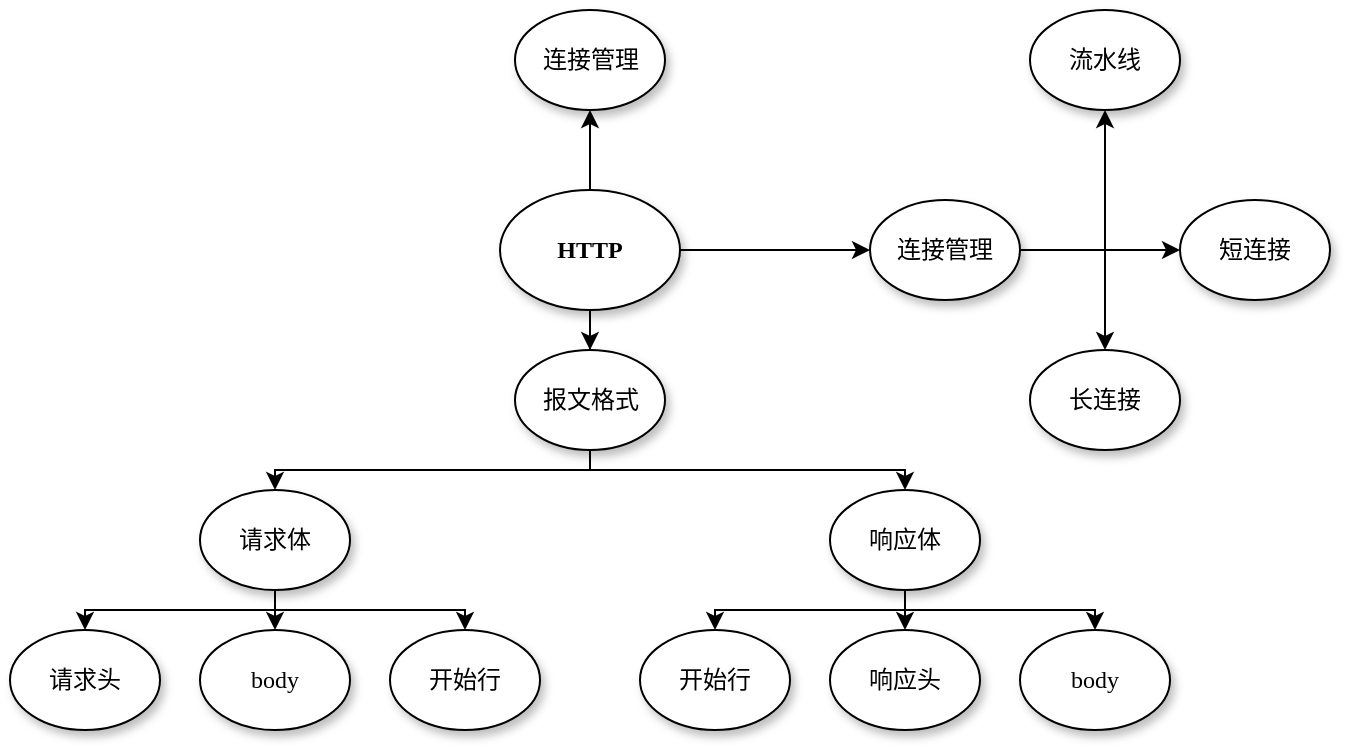 <mxfile version="15.1.2" type="github">
  <diagram name="Page-1" id="42789a77-a242-8287-6e28-9cd8cfd52e62">
    <mxGraphModel dx="1422" dy="1612" grid="1" gridSize="10" guides="1" tooltips="1" connect="1" arrows="1" fold="1" page="1" pageScale="1" pageWidth="1100" pageHeight="850" background="none" math="0" shadow="0">
      <root>
        <mxCell id="0" />
        <mxCell id="1" parent="0" />
        <mxCell id="kajrkSCXimUMeCV8fqdz-9" style="edgeStyle=orthogonalEdgeStyle;rounded=0;orthogonalLoop=1;jettySize=auto;html=1;entryDx=0;entryDy=0;noEdgeStyle=1;strokeColor=none;" parent="1" source="1ea317790d2ca983-1" target="1ea317790d2ca983-9" edge="1">
          <mxGeometry relative="1" as="geometry">
            <Array as="points">
              <mxPoint x="310" y="75" />
              <mxPoint x="310" y="95" />
            </Array>
          </mxGeometry>
        </mxCell>
        <mxCell id="kajrkSCXimUMeCV8fqdz-28" style="edgeStyle=orthogonalEdgeStyle;rounded=0;orthogonalLoop=1;jettySize=auto;html=1;strokeColor=#000000;" parent="1" source="1ea317790d2ca983-1" target="1ea317790d2ca983-9" edge="1">
          <mxGeometry relative="1" as="geometry">
            <Array as="points" />
          </mxGeometry>
        </mxCell>
        <mxCell id="kajrkSCXimUMeCV8fqdz-35" value="" style="edgeStyle=orthogonalEdgeStyle;rounded=0;orthogonalLoop=1;jettySize=auto;html=1;strokeColor=#000000;entryX=0;entryY=0.5;entryDx=0;entryDy=0;" parent="1" source="1ea317790d2ca983-1" target="kajrkSCXimUMeCV8fqdz-36" edge="1">
          <mxGeometry relative="1" as="geometry">
            <mxPoint x="435" y="50" as="targetPoint" />
          </mxGeometry>
        </mxCell>
        <mxCell id="kajrkSCXimUMeCV8fqdz-41" style="edgeStyle=orthogonalEdgeStyle;rounded=0;orthogonalLoop=1;jettySize=auto;html=1;exitX=0.5;exitY=0;exitDx=0;exitDy=0;entryX=0.5;entryY=1;entryDx=0;entryDy=0;strokeColor=#000000;" parent="1" source="1ea317790d2ca983-1" target="kajrkSCXimUMeCV8fqdz-40" edge="1">
          <mxGeometry relative="1" as="geometry" />
        </mxCell>
        <mxCell id="1ea317790d2ca983-1" value="HTTP" style="ellipse;whiteSpace=wrap;html=1;rounded=0;shadow=1;comic=0;labelBackgroundColor=none;strokeWidth=1;fontFamily=Verdana;fontSize=12;align=center;fontStyle=1" parent="1" vertex="1">
          <mxGeometry x="265" y="20" width="90" height="60" as="geometry" />
        </mxCell>
        <mxCell id="kajrkSCXimUMeCV8fqdz-10" style="edgeStyle=orthogonalEdgeStyle;rounded=0;orthogonalLoop=1;jettySize=auto;html=1;entryDx=0;entryDy=0;noEdgeStyle=1;" parent="1" source="1ea317790d2ca983-9" target="1ea317790d2ca983-10" edge="1">
          <mxGeometry relative="1" as="geometry">
            <Array as="points">
              <mxPoint x="310" y="145" />
              <mxPoint x="310" y="160" />
              <mxPoint x="152.5" y="160" />
              <mxPoint x="152.5" y="165" />
            </Array>
          </mxGeometry>
        </mxCell>
        <mxCell id="kajrkSCXimUMeCV8fqdz-19" value="" style="edgeStyle=orthogonalEdgeStyle;rounded=0;orthogonalLoop=1;jettySize=auto;html=1;noEdgeStyle=1;" parent="1" source="1ea317790d2ca983-9" target="kajrkSCXimUMeCV8fqdz-18" edge="1">
          <mxGeometry relative="1" as="geometry">
            <Array as="points">
              <mxPoint x="310" y="145" />
              <mxPoint x="310" y="160" />
              <mxPoint x="467.5" y="160" />
              <mxPoint x="467.5" y="165" />
            </Array>
          </mxGeometry>
        </mxCell>
        <mxCell id="1ea317790d2ca983-9" value="报文格式" style="ellipse;whiteSpace=wrap;html=1;rounded=0;shadow=1;comic=0;labelBackgroundColor=none;strokeWidth=1;fontFamily=Verdana;fontSize=12;align=center;" parent="1" vertex="1">
          <mxGeometry x="272.5" y="100" width="75" height="50" as="geometry" />
        </mxCell>
        <mxCell id="kajrkSCXimUMeCV8fqdz-30" style="edgeStyle=orthogonalEdgeStyle;rounded=0;orthogonalLoop=1;jettySize=auto;html=1;exitDx=0;exitDy=0;entryDx=0;entryDy=0;strokeColor=#000000;" parent="1" source="1ea317790d2ca983-10" target="kajrkSCXimUMeCV8fqdz-14" edge="1">
          <mxGeometry relative="1" as="geometry">
            <Array as="points">
              <mxPoint x="152.5" y="215" />
              <mxPoint x="152.5" y="230" />
              <mxPoint x="57.5" y="230" />
              <mxPoint x="57.5" y="235" />
            </Array>
          </mxGeometry>
        </mxCell>
        <mxCell id="kajrkSCXimUMeCV8fqdz-31" style="edgeStyle=orthogonalEdgeStyle;rounded=0;orthogonalLoop=1;jettySize=auto;html=1;exitDx=0;exitDy=0;entryDx=0;entryDy=0;strokeColor=#000000;" parent="1" source="1ea317790d2ca983-10" target="kajrkSCXimUMeCV8fqdz-16" edge="1">
          <mxGeometry relative="1" as="geometry">
            <Array as="points">
              <mxPoint x="152.5" y="215" />
              <mxPoint x="152.5" y="230" />
              <mxPoint x="152.5" y="235" />
            </Array>
          </mxGeometry>
        </mxCell>
        <mxCell id="kajrkSCXimUMeCV8fqdz-33" style="edgeStyle=orthogonalEdgeStyle;rounded=0;orthogonalLoop=1;jettySize=auto;html=1;exitDx=0;exitDy=0;entryDx=0;entryDy=0;strokeColor=#000000;" parent="1" source="1ea317790d2ca983-10" target="kajrkSCXimUMeCV8fqdz-32" edge="1">
          <mxGeometry relative="1" as="geometry">
            <Array as="points">
              <mxPoint x="152.5" y="215" />
              <mxPoint x="152.5" y="230" />
              <mxPoint x="247.5" y="230" />
              <mxPoint x="247.5" y="235" />
            </Array>
          </mxGeometry>
        </mxCell>
        <mxCell id="1ea317790d2ca983-10" value="请求体" style="ellipse;whiteSpace=wrap;html=1;rounded=0;shadow=1;comic=0;labelBackgroundColor=none;strokeWidth=1;fontFamily=Verdana;fontSize=12;align=center;" parent="1" vertex="1">
          <mxGeometry x="115" y="170" width="75" height="50" as="geometry" />
        </mxCell>
        <mxCell id="kajrkSCXimUMeCV8fqdz-14" value="请求头&lt;br&gt;" style="ellipse;whiteSpace=wrap;html=1;rounded=0;shadow=1;comic=0;labelBackgroundColor=none;strokeWidth=1;fontFamily=Verdana;fontSize=12;align=center;" parent="1" vertex="1">
          <mxGeometry x="20" y="240" width="75" height="50" as="geometry" />
        </mxCell>
        <mxCell id="kajrkSCXimUMeCV8fqdz-16" value="body" style="ellipse;whiteSpace=wrap;html=1;rounded=0;shadow=1;comic=0;labelBackgroundColor=none;strokeWidth=1;fontFamily=Verdana;fontSize=12;align=center;" parent="1" vertex="1">
          <mxGeometry x="115" y="240" width="75" height="50" as="geometry" />
        </mxCell>
        <mxCell id="kajrkSCXimUMeCV8fqdz-23" value="" style="edgeStyle=orthogonalEdgeStyle;rounded=0;orthogonalLoop=1;jettySize=auto;html=1;noEdgeStyle=1;" parent="1" source="kajrkSCXimUMeCV8fqdz-18" target="kajrkSCXimUMeCV8fqdz-22" edge="1">
          <mxGeometry relative="1" as="geometry">
            <Array as="points">
              <mxPoint x="467.5" y="215" />
              <mxPoint x="467.5" y="230" />
              <mxPoint x="372.5" y="230" />
              <mxPoint x="372.5" y="235" />
            </Array>
          </mxGeometry>
        </mxCell>
        <mxCell id="kajrkSCXimUMeCV8fqdz-25" value="" style="edgeStyle=orthogonalEdgeStyle;rounded=0;orthogonalLoop=1;jettySize=auto;html=1;noEdgeStyle=1;" parent="1" source="kajrkSCXimUMeCV8fqdz-18" target="kajrkSCXimUMeCV8fqdz-24" edge="1">
          <mxGeometry relative="1" as="geometry">
            <Array as="points">
              <mxPoint x="467.5" y="215" />
              <mxPoint x="467.5" y="230" />
              <mxPoint x="467.5" y="235" />
            </Array>
          </mxGeometry>
        </mxCell>
        <mxCell id="kajrkSCXimUMeCV8fqdz-27" value="" style="edgeStyle=orthogonalEdgeStyle;rounded=0;orthogonalLoop=1;jettySize=auto;html=1;noEdgeStyle=1;" parent="1" source="kajrkSCXimUMeCV8fqdz-18" target="kajrkSCXimUMeCV8fqdz-26" edge="1">
          <mxGeometry relative="1" as="geometry">
            <Array as="points">
              <mxPoint x="467.5" y="215" />
              <mxPoint x="467.5" y="230" />
              <mxPoint x="562.5" y="230" />
              <mxPoint x="562.5" y="235" />
            </Array>
          </mxGeometry>
        </mxCell>
        <mxCell id="kajrkSCXimUMeCV8fqdz-18" value="响应体" style="ellipse;whiteSpace=wrap;html=1;rounded=0;shadow=1;comic=0;labelBackgroundColor=none;strokeWidth=1;fontFamily=Verdana;fontSize=12;align=center;" parent="1" vertex="1">
          <mxGeometry x="430" y="170" width="75" height="50" as="geometry" />
        </mxCell>
        <mxCell id="kajrkSCXimUMeCV8fqdz-22" value="开始行" style="ellipse;whiteSpace=wrap;html=1;rounded=0;shadow=1;comic=0;labelBackgroundColor=none;strokeWidth=1;fontFamily=Verdana;fontSize=12;align=center;" parent="1" vertex="1">
          <mxGeometry x="335" y="240" width="75" height="50" as="geometry" />
        </mxCell>
        <mxCell id="kajrkSCXimUMeCV8fqdz-24" value="响应头" style="ellipse;whiteSpace=wrap;html=1;rounded=0;shadow=1;comic=0;labelBackgroundColor=none;strokeWidth=1;fontFamily=Verdana;fontSize=12;align=center;" parent="1" vertex="1">
          <mxGeometry x="430" y="240" width="75" height="50" as="geometry" />
        </mxCell>
        <mxCell id="kajrkSCXimUMeCV8fqdz-26" value="body" style="ellipse;whiteSpace=wrap;html=1;rounded=0;shadow=1;comic=0;labelBackgroundColor=none;strokeWidth=1;fontFamily=Verdana;fontSize=12;align=center;" parent="1" vertex="1">
          <mxGeometry x="525" y="240" width="75" height="50" as="geometry" />
        </mxCell>
        <mxCell id="kajrkSCXimUMeCV8fqdz-32" value="开始行" style="ellipse;whiteSpace=wrap;html=1;rounded=0;shadow=1;comic=0;labelBackgroundColor=none;strokeWidth=1;fontFamily=Verdana;fontSize=12;align=center;" parent="1" vertex="1">
          <mxGeometry x="210" y="240" width="75" height="50" as="geometry" />
        </mxCell>
        <mxCell id="aL56AZ2Ny0tq0pcXlVUG-2" value="" style="edgeStyle=orthogonalEdgeStyle;rounded=0;orthogonalLoop=1;jettySize=auto;html=1;" edge="1" parent="1" source="kajrkSCXimUMeCV8fqdz-36" target="aL56AZ2Ny0tq0pcXlVUG-1">
          <mxGeometry relative="1" as="geometry" />
        </mxCell>
        <mxCell id="aL56AZ2Ny0tq0pcXlVUG-4" value="" style="edgeStyle=orthogonalEdgeStyle;rounded=0;orthogonalLoop=1;jettySize=auto;html=1;" edge="1" parent="1" source="kajrkSCXimUMeCV8fqdz-36" target="aL56AZ2Ny0tq0pcXlVUG-3">
          <mxGeometry relative="1" as="geometry" />
        </mxCell>
        <mxCell id="aL56AZ2Ny0tq0pcXlVUG-7" value="" style="edgeStyle=orthogonalEdgeStyle;rounded=0;orthogonalLoop=1;jettySize=auto;html=1;" edge="1" parent="1" source="kajrkSCXimUMeCV8fqdz-36" target="aL56AZ2Ny0tq0pcXlVUG-6">
          <mxGeometry relative="1" as="geometry" />
        </mxCell>
        <mxCell id="kajrkSCXimUMeCV8fqdz-36" value="连接管理" style="ellipse;whiteSpace=wrap;html=1;rounded=0;shadow=1;comic=0;labelBackgroundColor=none;strokeWidth=1;fontFamily=Verdana;fontSize=12;align=center;" parent="1" vertex="1">
          <mxGeometry x="450" y="25" width="75" height="50" as="geometry" />
        </mxCell>
        <mxCell id="kajrkSCXimUMeCV8fqdz-40" value="连接管理" style="ellipse;whiteSpace=wrap;html=1;rounded=0;shadow=1;comic=0;labelBackgroundColor=none;strokeWidth=1;fontFamily=Verdana;fontSize=12;align=center;" parent="1" vertex="1">
          <mxGeometry x="272.5" y="-70" width="75" height="50" as="geometry" />
        </mxCell>
        <mxCell id="aL56AZ2Ny0tq0pcXlVUG-1" value="短连接" style="ellipse;whiteSpace=wrap;html=1;rounded=0;shadow=1;comic=0;labelBackgroundColor=none;strokeWidth=1;fontFamily=Verdana;fontSize=12;align=center;" vertex="1" parent="1">
          <mxGeometry x="605" y="25" width="75" height="50" as="geometry" />
        </mxCell>
        <mxCell id="aL56AZ2Ny0tq0pcXlVUG-3" value="长连接" style="ellipse;whiteSpace=wrap;html=1;rounded=0;shadow=1;comic=0;labelBackgroundColor=none;strokeWidth=1;fontFamily=Verdana;fontSize=12;align=center;" vertex="1" parent="1">
          <mxGeometry x="530" y="100" width="75" height="50" as="geometry" />
        </mxCell>
        <mxCell id="aL56AZ2Ny0tq0pcXlVUG-6" value="流水线" style="ellipse;whiteSpace=wrap;html=1;rounded=0;shadow=1;comic=0;labelBackgroundColor=none;strokeWidth=1;fontFamily=Verdana;fontSize=12;align=center;" vertex="1" parent="1">
          <mxGeometry x="530" y="-70" width="75" height="50" as="geometry" />
        </mxCell>
      </root>
    </mxGraphModel>
  </diagram>
</mxfile>
